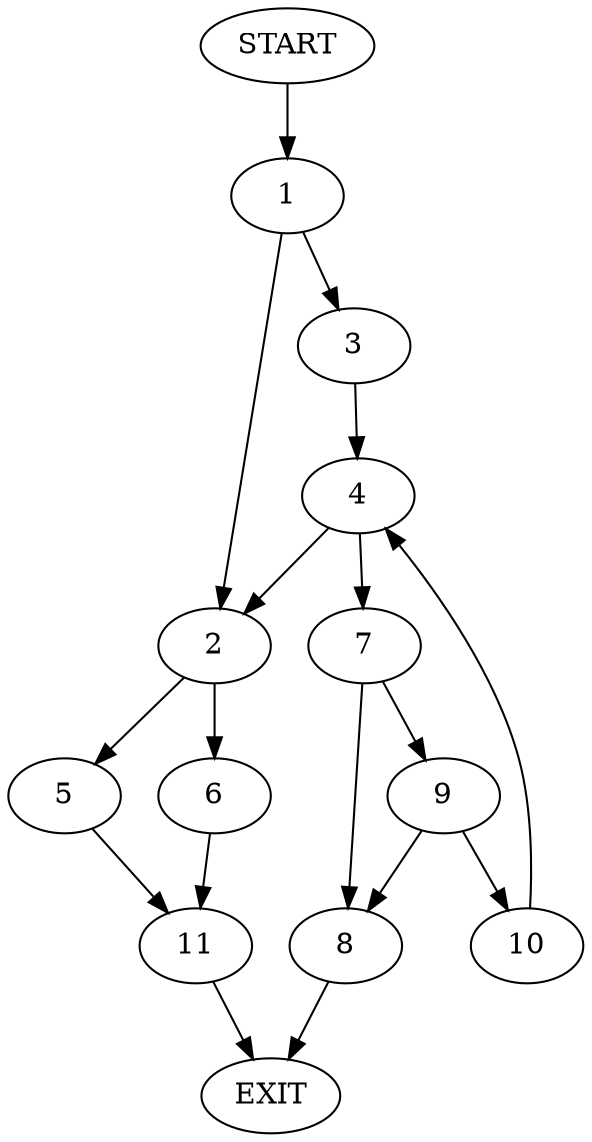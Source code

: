 digraph {
0 [label="START"]
12 [label="EXIT"]
0 -> 1
1 -> 2
1 -> 3
3 -> 4
2 -> 5
2 -> 6
4 -> 2
4 -> 7
7 -> 8
7 -> 9
9 -> 8
9 -> 10
8 -> 12
10 -> 4
6 -> 11
5 -> 11
11 -> 12
}
